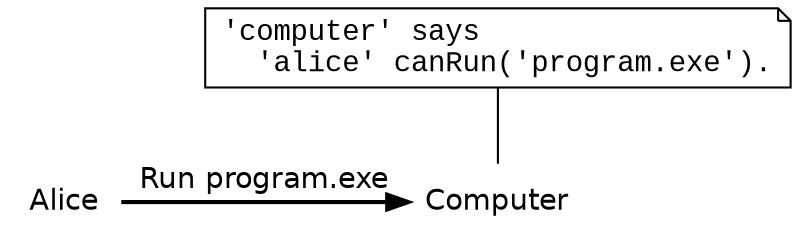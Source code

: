 digraph {
	spline=true;
	overlap=false;
	concentrate=false;
	rankdir=TB;

	graph [fontname="helvetica"];

	node [fontname="helvetica" shape=plaintext];
	alice [label="Alice"];
	computer [label="Computer"];
	{ rank=same alice computer }

	node [fontname="courier new" shape=note];
	c1 [label="'computer' says\l  'alice' canRun('program.exe')."]

	edge [fontname="helvetica" style=bold];
	alice -> computer [label="Run program.exe"];

	edge [arrowhead=none arrowtail=none style=solid];
	c1 -> computer;
}
